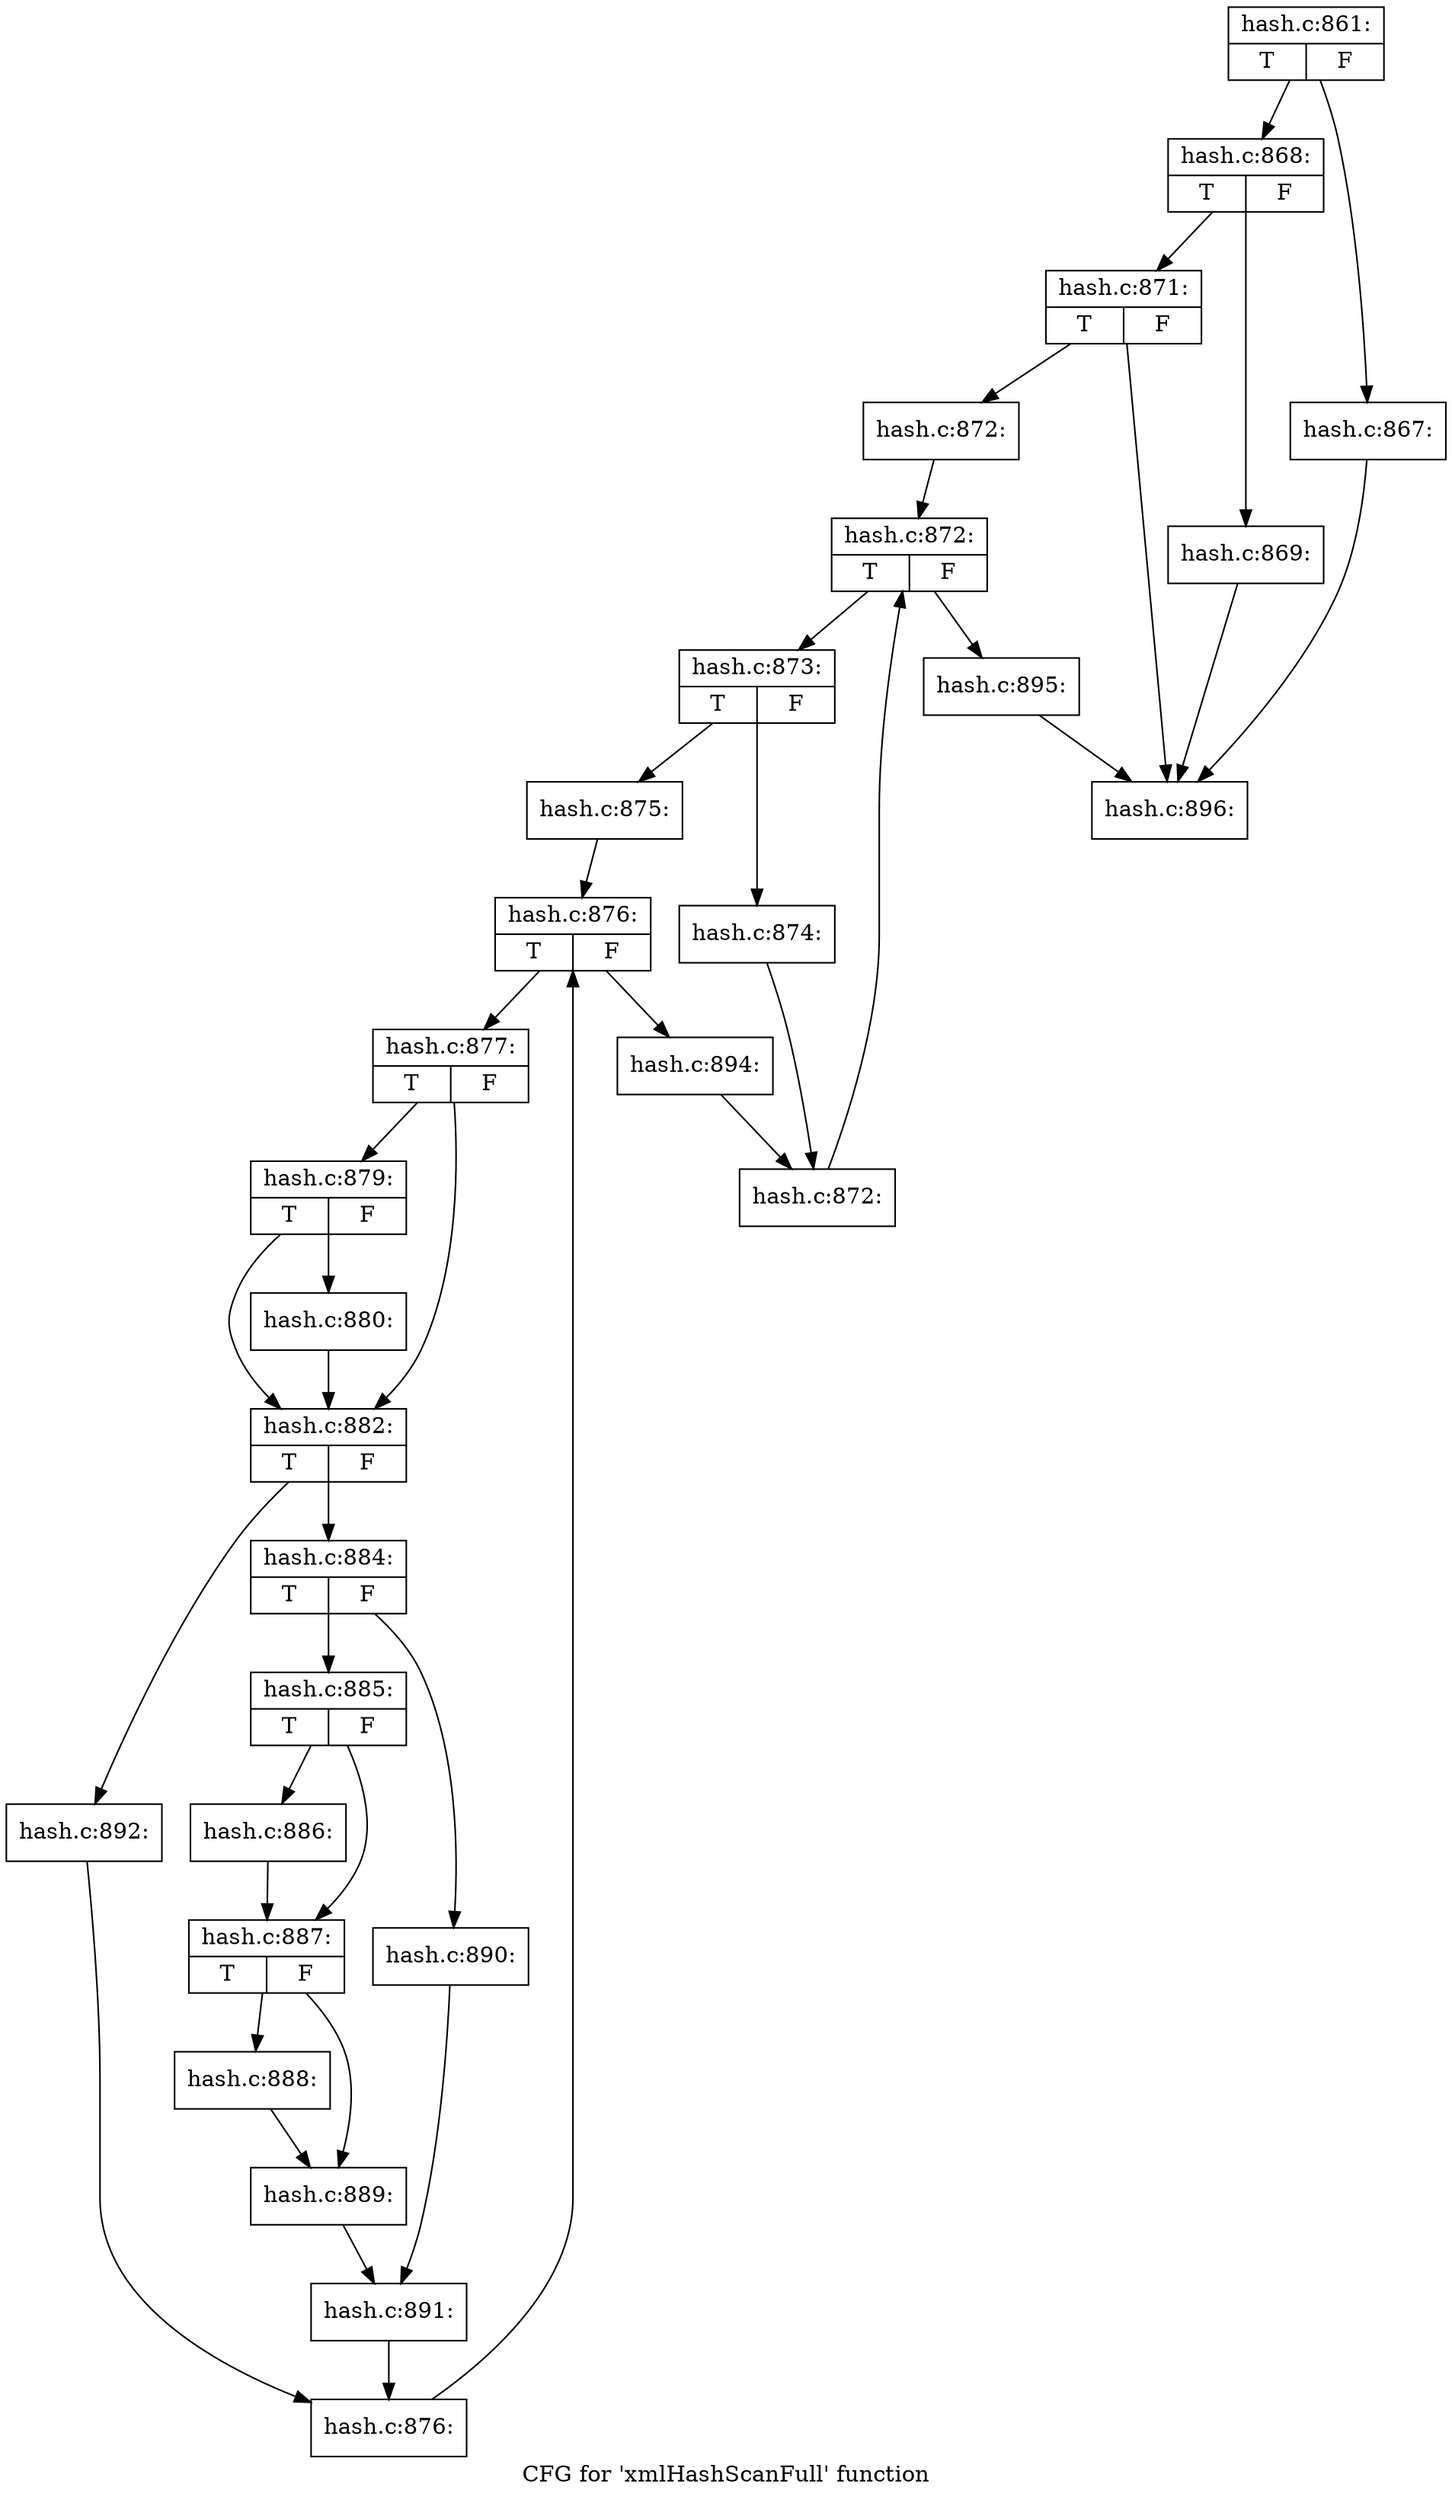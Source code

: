 digraph "CFG for 'xmlHashScanFull' function" {
	label="CFG for 'xmlHashScanFull' function";

	Node0x3aae090 [shape=record,label="{hash.c:861:|{<s0>T|<s1>F}}"];
	Node0x3aae090 -> Node0x3d3ff70;
	Node0x3aae090 -> Node0x3d3ffc0;
	Node0x3d3ff70 [shape=record,label="{hash.c:867:}"];
	Node0x3d3ff70 -> Node0x3d407f0;
	Node0x3d3ffc0 [shape=record,label="{hash.c:868:|{<s0>T|<s1>F}}"];
	Node0x3d3ffc0 -> Node0x3d40370;
	Node0x3d3ffc0 -> Node0x3d403c0;
	Node0x3d40370 [shape=record,label="{hash.c:869:}"];
	Node0x3d40370 -> Node0x3d407f0;
	Node0x3d403c0 [shape=record,label="{hash.c:871:|{<s0>T|<s1>F}}"];
	Node0x3d403c0 -> Node0x3d407a0;
	Node0x3d403c0 -> Node0x3d407f0;
	Node0x3d407a0 [shape=record,label="{hash.c:872:}"];
	Node0x3d407a0 -> Node0x3d40d50;
	Node0x3d40d50 [shape=record,label="{hash.c:872:|{<s0>T|<s1>F}}"];
	Node0x3d40d50 -> Node0x3d41030;
	Node0x3d40d50 -> Node0x3d40bb0;
	Node0x3d41030 [shape=record,label="{hash.c:873:|{<s0>T|<s1>F}}"];
	Node0x3d41030 -> Node0x3d41500;
	Node0x3d41030 -> Node0x3d41550;
	Node0x3d41500 [shape=record,label="{hash.c:874:}"];
	Node0x3d41500 -> Node0x3d40fa0;
	Node0x3d41550 [shape=record,label="{hash.c:875:}"];
	Node0x3d41550 -> Node0x3d42010;
	Node0x3d42010 [shape=record,label="{hash.c:876:|{<s0>T|<s1>F}}"];
	Node0x3d42010 -> Node0x3d42310;
	Node0x3d42010 -> Node0x3d42230;
	Node0x3d42310 [shape=record,label="{hash.c:877:|{<s0>T|<s1>F}}"];
	Node0x3d42310 -> Node0x3d42a60;
	Node0x3d42310 -> Node0x3d42a10;
	Node0x3d42a60 [shape=record,label="{hash.c:879:|{<s0>T|<s1>F}}"];
	Node0x3d42a60 -> Node0x3d429c0;
	Node0x3d42a60 -> Node0x3d42a10;
	Node0x3d429c0 [shape=record,label="{hash.c:880:}"];
	Node0x3d429c0 -> Node0x3d42a10;
	Node0x3d42a10 [shape=record,label="{hash.c:882:|{<s0>T|<s1>F}}"];
	Node0x3d42a10 -> Node0x3d43a80;
	Node0x3d42a10 -> Node0x3d43b20;
	Node0x3d43a80 [shape=record,label="{hash.c:884:|{<s0>T|<s1>F}}"];
	Node0x3d43a80 -> Node0x3d7f910;
	Node0x3d43a80 -> Node0x3d7f9b0;
	Node0x3d7f910 [shape=record,label="{hash.c:885:|{<s0>T|<s1>F}}"];
	Node0x3d7f910 -> Node0x3d80080;
	Node0x3d7f910 -> Node0x3d800d0;
	Node0x3d80080 [shape=record,label="{hash.c:886:}"];
	Node0x3d80080 -> Node0x3d800d0;
	Node0x3d800d0 [shape=record,label="{hash.c:887:|{<s0>T|<s1>F}}"];
	Node0x3d800d0 -> Node0x3d808e0;
	Node0x3d800d0 -> Node0x3d80930;
	Node0x3d808e0 [shape=record,label="{hash.c:888:}"];
	Node0x3d808e0 -> Node0x3d80930;
	Node0x3d80930 [shape=record,label="{hash.c:889:}"];
	Node0x3d80930 -> Node0x3d7f960;
	Node0x3d7f9b0 [shape=record,label="{hash.c:890:}"];
	Node0x3d7f9b0 -> Node0x3d7f960;
	Node0x3d7f960 [shape=record,label="{hash.c:891:}"];
	Node0x3d7f960 -> Node0x3d43ad0;
	Node0x3d43b20 [shape=record,label="{hash.c:892:}"];
	Node0x3d43b20 -> Node0x3d43ad0;
	Node0x3d43ad0 [shape=record,label="{hash.c:876:}"];
	Node0x3d43ad0 -> Node0x3d42010;
	Node0x3d42230 [shape=record,label="{hash.c:894:}"];
	Node0x3d42230 -> Node0x3d40fa0;
	Node0x3d40fa0 [shape=record,label="{hash.c:872:}"];
	Node0x3d40fa0 -> Node0x3d40d50;
	Node0x3d40bb0 [shape=record,label="{hash.c:895:}"];
	Node0x3d40bb0 -> Node0x3d407f0;
	Node0x3d407f0 [shape=record,label="{hash.c:896:}"];
}
